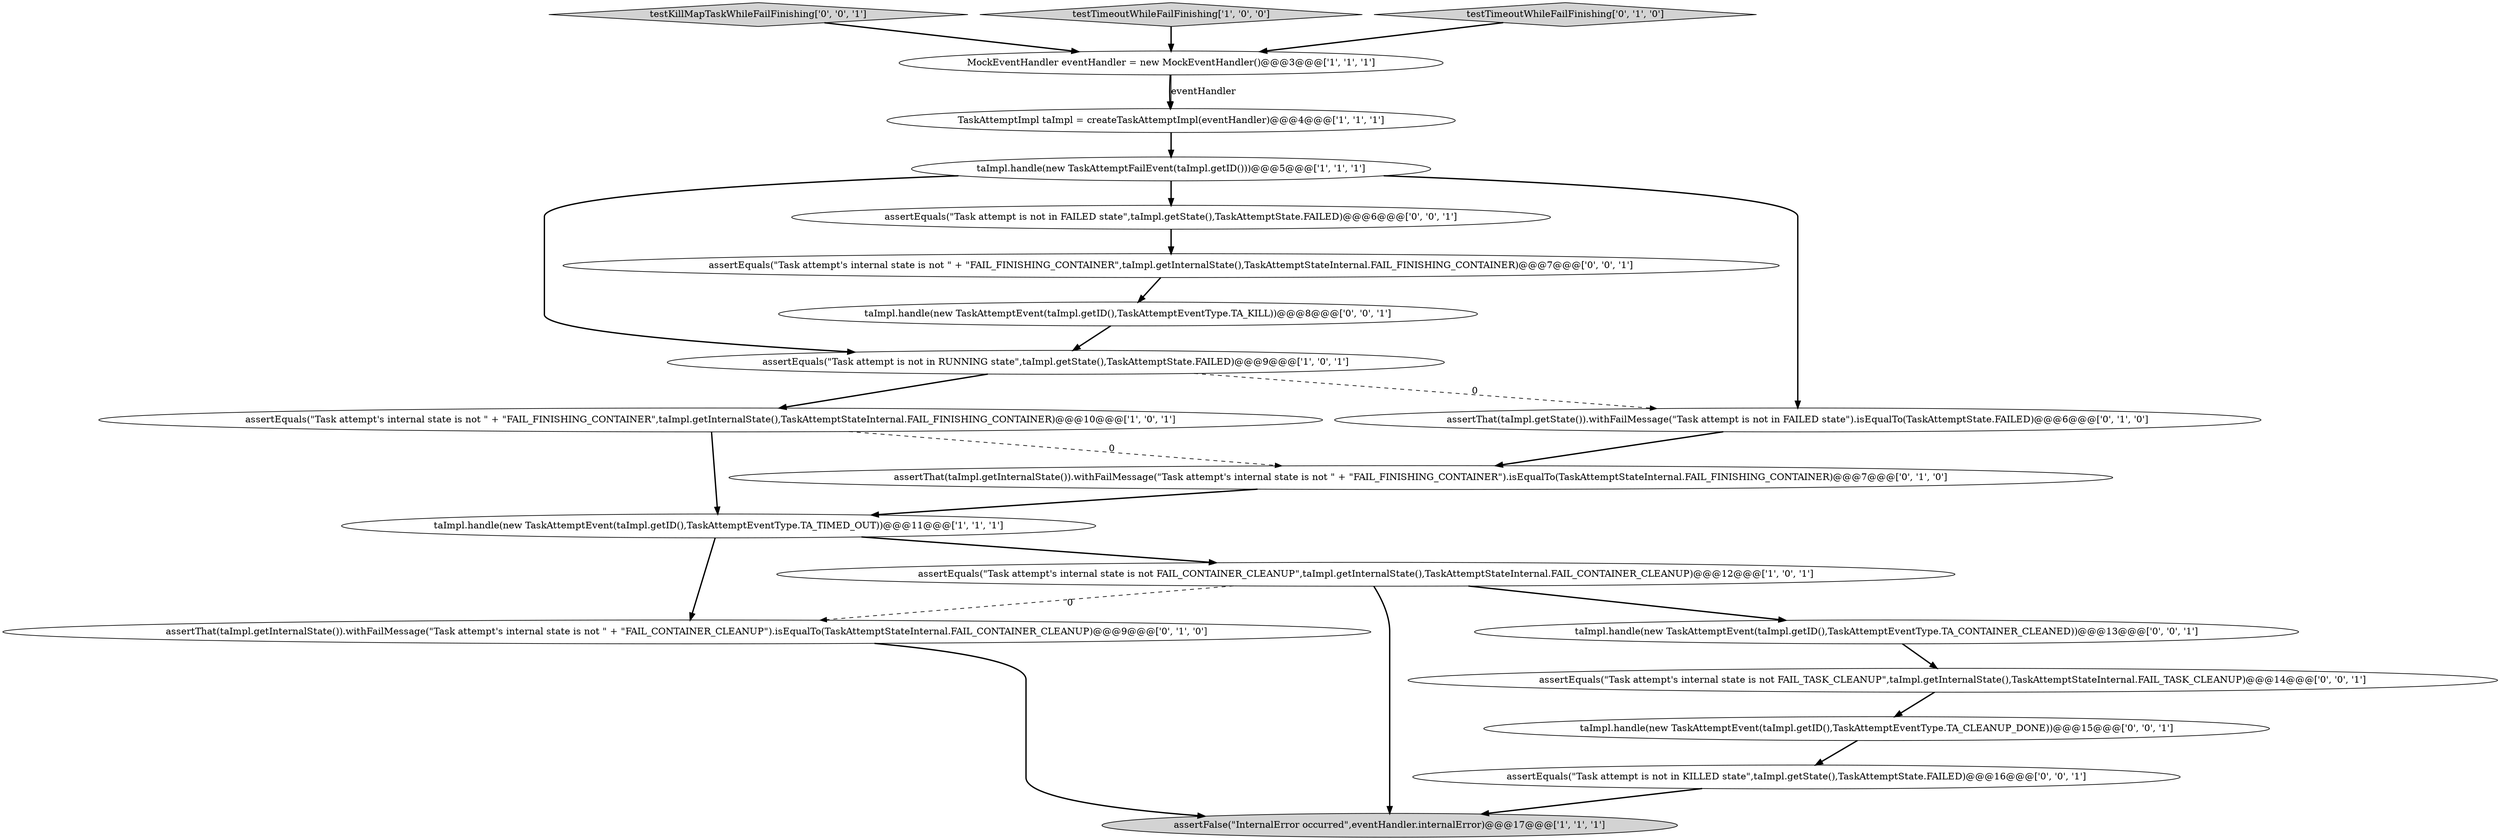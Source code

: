 digraph {
3 [style = filled, label = "assertFalse(\"InternalError occurred\",eventHandler.internalError)@@@17@@@['1', '1', '1']", fillcolor = lightgray, shape = ellipse image = "AAA0AAABBB1BBB"];
11 [style = filled, label = "assertThat(taImpl.getInternalState()).withFailMessage(\"Task attempt's internal state is not \" + \"FAIL_FINISHING_CONTAINER\").isEqualTo(TaskAttemptStateInternal.FAIL_FINISHING_CONTAINER)@@@7@@@['0', '1', '0']", fillcolor = white, shape = ellipse image = "AAA1AAABBB2BBB"];
20 [style = filled, label = "assertEquals(\"Task attempt is not in FAILED state\",taImpl.getState(),TaskAttemptState.FAILED)@@@6@@@['0', '0', '1']", fillcolor = white, shape = ellipse image = "AAA0AAABBB3BBB"];
7 [style = filled, label = "taImpl.handle(new TaskAttemptEvent(taImpl.getID(),TaskAttemptEventType.TA_TIMED_OUT))@@@11@@@['1', '1', '1']", fillcolor = white, shape = ellipse image = "AAA0AAABBB1BBB"];
14 [style = filled, label = "testKillMapTaskWhileFailFinishing['0', '0', '1']", fillcolor = lightgray, shape = diamond image = "AAA0AAABBB3BBB"];
1 [style = filled, label = "assertEquals(\"Task attempt's internal state is not FAIL_CONTAINER_CLEANUP\",taImpl.getInternalState(),TaskAttemptStateInternal.FAIL_CONTAINER_CLEANUP)@@@12@@@['1', '0', '1']", fillcolor = white, shape = ellipse image = "AAA0AAABBB1BBB"];
5 [style = filled, label = "testTimeoutWhileFailFinishing['1', '0', '0']", fillcolor = lightgray, shape = diamond image = "AAA0AAABBB1BBB"];
15 [style = filled, label = "assertEquals(\"Task attempt's internal state is not \" + \"FAIL_FINISHING_CONTAINER\",taImpl.getInternalState(),TaskAttemptStateInternal.FAIL_FINISHING_CONTAINER)@@@7@@@['0', '0', '1']", fillcolor = white, shape = ellipse image = "AAA0AAABBB3BBB"];
8 [style = filled, label = "assertEquals(\"Task attempt is not in RUNNING state\",taImpl.getState(),TaskAttemptState.FAILED)@@@9@@@['1', '0', '1']", fillcolor = white, shape = ellipse image = "AAA0AAABBB1BBB"];
17 [style = filled, label = "taImpl.handle(new TaskAttemptEvent(taImpl.getID(),TaskAttemptEventType.TA_CLEANUP_DONE))@@@15@@@['0', '0', '1']", fillcolor = white, shape = ellipse image = "AAA0AAABBB3BBB"];
13 [style = filled, label = "assertEquals(\"Task attempt is not in KILLED state\",taImpl.getState(),TaskAttemptState.FAILED)@@@16@@@['0', '0', '1']", fillcolor = white, shape = ellipse image = "AAA0AAABBB3BBB"];
19 [style = filled, label = "assertEquals(\"Task attempt's internal state is not FAIL_TASK_CLEANUP\",taImpl.getInternalState(),TaskAttemptStateInternal.FAIL_TASK_CLEANUP)@@@14@@@['0', '0', '1']", fillcolor = white, shape = ellipse image = "AAA0AAABBB3BBB"];
2 [style = filled, label = "MockEventHandler eventHandler = new MockEventHandler()@@@3@@@['1', '1', '1']", fillcolor = white, shape = ellipse image = "AAA0AAABBB1BBB"];
16 [style = filled, label = "taImpl.handle(new TaskAttemptEvent(taImpl.getID(),TaskAttemptEventType.TA_CONTAINER_CLEANED))@@@13@@@['0', '0', '1']", fillcolor = white, shape = ellipse image = "AAA0AAABBB3BBB"];
6 [style = filled, label = "assertEquals(\"Task attempt's internal state is not \" + \"FAIL_FINISHING_CONTAINER\",taImpl.getInternalState(),TaskAttemptStateInternal.FAIL_FINISHING_CONTAINER)@@@10@@@['1', '0', '1']", fillcolor = white, shape = ellipse image = "AAA0AAABBB1BBB"];
9 [style = filled, label = "assertThat(taImpl.getState()).withFailMessage(\"Task attempt is not in FAILED state\").isEqualTo(TaskAttemptState.FAILED)@@@6@@@['0', '1', '0']", fillcolor = white, shape = ellipse image = "AAA1AAABBB2BBB"];
10 [style = filled, label = "testTimeoutWhileFailFinishing['0', '1', '0']", fillcolor = lightgray, shape = diamond image = "AAA0AAABBB2BBB"];
12 [style = filled, label = "assertThat(taImpl.getInternalState()).withFailMessage(\"Task attempt's internal state is not \" + \"FAIL_CONTAINER_CLEANUP\").isEqualTo(TaskAttemptStateInternal.FAIL_CONTAINER_CLEANUP)@@@9@@@['0', '1', '0']", fillcolor = white, shape = ellipse image = "AAA1AAABBB2BBB"];
4 [style = filled, label = "TaskAttemptImpl taImpl = createTaskAttemptImpl(eventHandler)@@@4@@@['1', '1', '1']", fillcolor = white, shape = ellipse image = "AAA0AAABBB1BBB"];
18 [style = filled, label = "taImpl.handle(new TaskAttemptEvent(taImpl.getID(),TaskAttemptEventType.TA_KILL))@@@8@@@['0', '0', '1']", fillcolor = white, shape = ellipse image = "AAA0AAABBB3BBB"];
0 [style = filled, label = "taImpl.handle(new TaskAttemptFailEvent(taImpl.getID()))@@@5@@@['1', '1', '1']", fillcolor = white, shape = ellipse image = "AAA0AAABBB1BBB"];
5->2 [style = bold, label=""];
2->4 [style = bold, label=""];
9->11 [style = bold, label=""];
10->2 [style = bold, label=""];
15->18 [style = bold, label=""];
16->19 [style = bold, label=""];
20->15 [style = bold, label=""];
0->9 [style = bold, label=""];
0->8 [style = bold, label=""];
8->6 [style = bold, label=""];
2->4 [style = solid, label="eventHandler"];
11->7 [style = bold, label=""];
8->9 [style = dashed, label="0"];
0->20 [style = bold, label=""];
1->3 [style = bold, label=""];
7->12 [style = bold, label=""];
12->3 [style = bold, label=""];
17->13 [style = bold, label=""];
19->17 [style = bold, label=""];
1->12 [style = dashed, label="0"];
13->3 [style = bold, label=""];
14->2 [style = bold, label=""];
7->1 [style = bold, label=""];
18->8 [style = bold, label=""];
6->11 [style = dashed, label="0"];
6->7 [style = bold, label=""];
1->16 [style = bold, label=""];
4->0 [style = bold, label=""];
}
